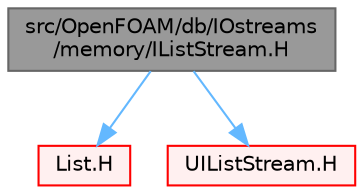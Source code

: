 digraph "src/OpenFOAM/db/IOstreams/memory/IListStream.H"
{
 // LATEX_PDF_SIZE
  bgcolor="transparent";
  edge [fontname=Helvetica,fontsize=10,labelfontname=Helvetica,labelfontsize=10];
  node [fontname=Helvetica,fontsize=10,shape=box,height=0.2,width=0.4];
  Node1 [id="Node000001",label="src/OpenFOAM/db/IOstreams\l/memory/IListStream.H",height=0.2,width=0.4,color="gray40", fillcolor="grey60", style="filled", fontcolor="black",tooltip=" "];
  Node1 -> Node2 [id="edge1_Node000001_Node000002",color="steelblue1",style="solid",tooltip=" "];
  Node2 [id="Node000002",label="List.H",height=0.2,width=0.4,color="red", fillcolor="#FFF0F0", style="filled",URL="$List_8H.html",tooltip=" "];
  Node1 -> Node87 [id="edge2_Node000001_Node000087",color="steelblue1",style="solid",tooltip=" "];
  Node87 [id="Node000087",label="UIListStream.H",height=0.2,width=0.4,color="red", fillcolor="#FFF0F0", style="filled",URL="$UIListStream_8H.html",tooltip=" "];
}
